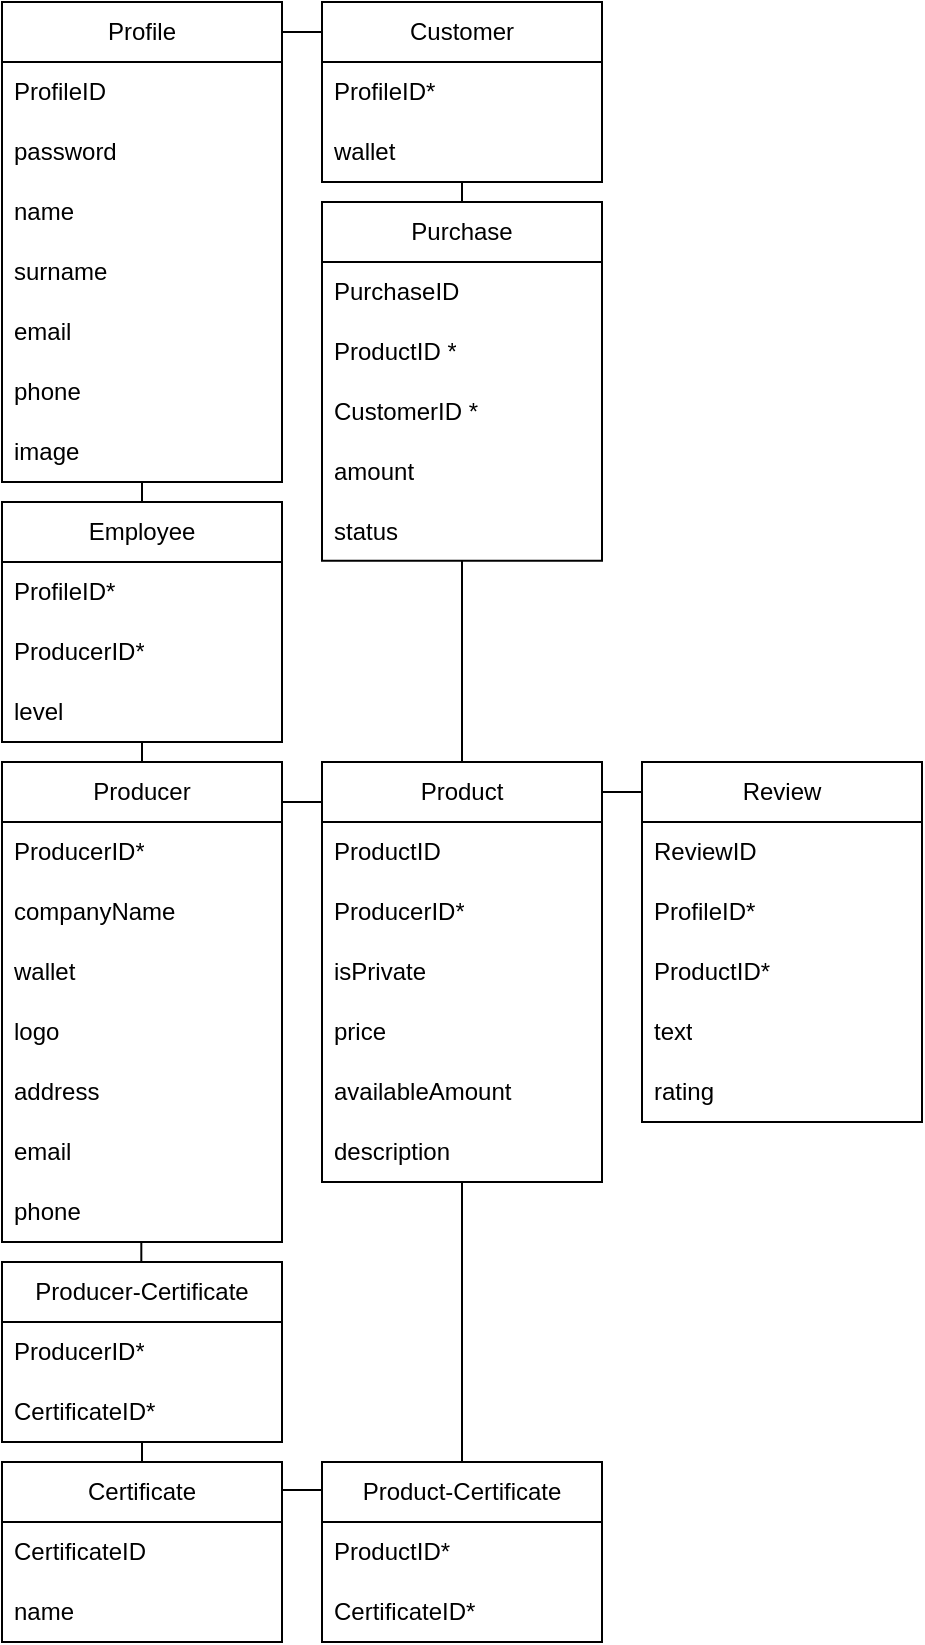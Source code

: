 <mxfile version="22.1.2" type="device">
  <diagram name="Pagina-1" id="by-WCgLiDeiZbBFiAhKn">
    <mxGraphModel dx="613" dy="1930" grid="1" gridSize="10" guides="1" tooltips="1" connect="1" arrows="1" fold="1" page="1" pageScale="1" pageWidth="827" pageHeight="1169" math="0" shadow="0">
      <root>
        <mxCell id="0" />
        <mxCell id="1" parent="0" />
        <mxCell id="ugtmAUjBS-L-Qc8wBgjB-14" value="Product" style="swimlane;fontStyle=0;childLayout=stackLayout;horizontal=1;startSize=30;horizontalStack=0;resizeParent=1;resizeParentMax=0;resizeLast=0;collapsible=1;marginBottom=0;whiteSpace=wrap;html=1;" parent="1" vertex="1">
          <mxGeometry x="350" y="200" width="140" height="210" as="geometry" />
        </mxCell>
        <mxCell id="ugtmAUjBS-L-Qc8wBgjB-15" value="ProductID" style="text;strokeColor=none;fillColor=none;align=left;verticalAlign=middle;spacingLeft=4;spacingRight=4;overflow=hidden;points=[[0,0.5],[1,0.5]];portConstraint=eastwest;rotatable=0;whiteSpace=wrap;html=1;" parent="ugtmAUjBS-L-Qc8wBgjB-14" vertex="1">
          <mxGeometry y="30" width="140" height="30" as="geometry" />
        </mxCell>
        <mxCell id="ugtmAUjBS-L-Qc8wBgjB-16" value="&lt;div&gt;ProducerID*&lt;/div&gt;" style="text;strokeColor=none;fillColor=none;align=left;verticalAlign=middle;spacingLeft=4;spacingRight=4;overflow=hidden;points=[[0,0.5],[1,0.5]];portConstraint=eastwest;rotatable=0;whiteSpace=wrap;html=1;" parent="ugtmAUjBS-L-Qc8wBgjB-14" vertex="1">
          <mxGeometry y="60" width="140" height="30" as="geometry" />
        </mxCell>
        <mxCell id="ugtmAUjBS-L-Qc8wBgjB-24" value="isPrivate" style="text;strokeColor=none;fillColor=none;align=left;verticalAlign=middle;spacingLeft=4;spacingRight=4;overflow=hidden;points=[[0,0.5],[1,0.5]];portConstraint=eastwest;rotatable=0;whiteSpace=wrap;html=1;" parent="ugtmAUjBS-L-Qc8wBgjB-14" vertex="1">
          <mxGeometry y="90" width="140" height="30" as="geometry" />
        </mxCell>
        <mxCell id="ugtmAUjBS-L-Qc8wBgjB-18" value="price" style="text;strokeColor=none;fillColor=none;align=left;verticalAlign=middle;spacingLeft=4;spacingRight=4;overflow=hidden;points=[[0,0.5],[1,0.5]];portConstraint=eastwest;rotatable=0;whiteSpace=wrap;html=1;" parent="ugtmAUjBS-L-Qc8wBgjB-14" vertex="1">
          <mxGeometry y="120" width="140" height="30" as="geometry" />
        </mxCell>
        <mxCell id="ugtmAUjBS-L-Qc8wBgjB-19" value="availableAmount" style="text;strokeColor=none;fillColor=none;align=left;verticalAlign=middle;spacingLeft=4;spacingRight=4;overflow=hidden;points=[[0,0.5],[1,0.5]];portConstraint=eastwest;rotatable=0;whiteSpace=wrap;html=1;" parent="ugtmAUjBS-L-Qc8wBgjB-14" vertex="1">
          <mxGeometry y="150" width="140" height="30" as="geometry" />
        </mxCell>
        <mxCell id="duUajdyd8sqGKyomfyS4-59" value="description" style="text;strokeColor=none;fillColor=none;align=left;verticalAlign=middle;spacingLeft=4;spacingRight=4;overflow=hidden;points=[[0,0.5],[1,0.5]];portConstraint=eastwest;rotatable=0;whiteSpace=wrap;html=1;" parent="ugtmAUjBS-L-Qc8wBgjB-14" vertex="1">
          <mxGeometry y="180" width="140" height="30" as="geometry" />
        </mxCell>
        <mxCell id="ugtmAUjBS-L-Qc8wBgjB-20" value="Purchase" style="swimlane;fontStyle=0;childLayout=stackLayout;horizontal=1;startSize=30;horizontalStack=0;resizeParent=1;resizeParentMax=0;resizeLast=0;collapsible=1;marginBottom=0;whiteSpace=wrap;html=1;" parent="1" vertex="1">
          <mxGeometry x="350" y="-80" width="140" height="179.37" as="geometry" />
        </mxCell>
        <mxCell id="ugtmAUjBS-L-Qc8wBgjB-31" value="PurchaseID" style="text;strokeColor=none;fillColor=none;align=left;verticalAlign=middle;spacingLeft=4;spacingRight=4;overflow=hidden;points=[[0,0.5],[1,0.5]];portConstraint=eastwest;rotatable=0;whiteSpace=wrap;html=1;" parent="ugtmAUjBS-L-Qc8wBgjB-20" vertex="1">
          <mxGeometry y="30" width="140" height="30" as="geometry" />
        </mxCell>
        <mxCell id="ugtmAUjBS-L-Qc8wBgjB-21" value="ProductID * " style="text;strokeColor=none;fillColor=none;align=left;verticalAlign=middle;spacingLeft=4;spacingRight=4;overflow=hidden;points=[[0,0.5],[1,0.5]];portConstraint=eastwest;rotatable=0;whiteSpace=wrap;html=1;" parent="ugtmAUjBS-L-Qc8wBgjB-20" vertex="1">
          <mxGeometry y="60" width="140" height="30" as="geometry" />
        </mxCell>
        <mxCell id="ugtmAUjBS-L-Qc8wBgjB-30" value="CustomerID * " style="text;strokeColor=none;fillColor=none;align=left;verticalAlign=middle;spacingLeft=4;spacingRight=4;overflow=hidden;points=[[0,0.5],[1,0.5]];portConstraint=eastwest;rotatable=0;whiteSpace=wrap;html=1;" parent="ugtmAUjBS-L-Qc8wBgjB-20" vertex="1">
          <mxGeometry y="90" width="140" height="30" as="geometry" />
        </mxCell>
        <mxCell id="ugtmAUjBS-L-Qc8wBgjB-23" value="amount" style="text;strokeColor=none;fillColor=none;align=left;verticalAlign=middle;spacingLeft=4;spacingRight=4;overflow=hidden;points=[[0,0.5],[1,0.5]];portConstraint=eastwest;rotatable=0;whiteSpace=wrap;html=1;" parent="ugtmAUjBS-L-Qc8wBgjB-20" vertex="1">
          <mxGeometry y="120" width="140" height="30" as="geometry" />
        </mxCell>
        <mxCell id="eWWEA7o-6IiQ6sZ510Uf-11" value="status" style="text;strokeColor=none;fillColor=none;align=left;verticalAlign=middle;spacingLeft=4;spacingRight=4;overflow=hidden;points=[[0,0.5],[1,0.5]];portConstraint=eastwest;rotatable=1;whiteSpace=wrap;html=1;movable=1;resizable=1;deletable=1;editable=1;locked=0;connectable=1;" vertex="1" parent="ugtmAUjBS-L-Qc8wBgjB-20">
          <mxGeometry y="150" width="140" height="29.37" as="geometry" />
        </mxCell>
        <mxCell id="ugtmAUjBS-L-Qc8wBgjB-26" value="Customer" style="swimlane;fontStyle=0;childLayout=stackLayout;horizontal=1;startSize=30;horizontalStack=0;resizeParent=1;resizeParentMax=0;resizeLast=0;collapsible=1;marginBottom=0;whiteSpace=wrap;html=1;" parent="1" vertex="1">
          <mxGeometry x="350" y="-180" width="140" height="90" as="geometry" />
        </mxCell>
        <mxCell id="ugtmAUjBS-L-Qc8wBgjB-50" value="&lt;div&gt;ProfileID*&lt;/div&gt;" style="text;strokeColor=none;fillColor=none;align=left;verticalAlign=middle;spacingLeft=4;spacingRight=4;overflow=hidden;points=[[0,0.5],[1,0.5]];portConstraint=eastwest;rotatable=0;whiteSpace=wrap;html=1;" parent="ugtmAUjBS-L-Qc8wBgjB-26" vertex="1">
          <mxGeometry y="30" width="140" height="30" as="geometry" />
        </mxCell>
        <mxCell id="ugtmAUjBS-L-Qc8wBgjB-27" value="wallet" style="text;strokeColor=none;fillColor=none;align=left;verticalAlign=middle;spacingLeft=4;spacingRight=4;overflow=hidden;points=[[0,0.5],[1,0.5]];portConstraint=eastwest;rotatable=0;whiteSpace=wrap;html=1;" parent="ugtmAUjBS-L-Qc8wBgjB-26" vertex="1">
          <mxGeometry y="60" width="140" height="30" as="geometry" />
        </mxCell>
        <mxCell id="ugtmAUjBS-L-Qc8wBgjB-37" value="Profile" style="swimlane;fontStyle=0;childLayout=stackLayout;horizontal=1;startSize=30;horizontalStack=0;resizeParent=1;resizeParentMax=0;resizeLast=0;collapsible=1;marginBottom=0;whiteSpace=wrap;html=1;" parent="1" vertex="1">
          <mxGeometry x="190" y="-180" width="140" height="240" as="geometry" />
        </mxCell>
        <mxCell id="ugtmAUjBS-L-Qc8wBgjB-42" value="ProfileID" style="text;strokeColor=none;fillColor=none;align=left;verticalAlign=middle;spacingLeft=4;spacingRight=4;overflow=hidden;points=[[0,0.5],[1,0.5]];portConstraint=eastwest;rotatable=0;whiteSpace=wrap;html=1;" parent="ugtmAUjBS-L-Qc8wBgjB-37" vertex="1">
          <mxGeometry y="30" width="140" height="30" as="geometry" />
        </mxCell>
        <mxCell id="duUajdyd8sqGKyomfyS4-25" value="password" style="text;strokeColor=none;fillColor=none;align=left;verticalAlign=middle;spacingLeft=4;spacingRight=4;overflow=hidden;points=[[0,0.5],[1,0.5]];portConstraint=eastwest;rotatable=0;whiteSpace=wrap;html=1;" parent="ugtmAUjBS-L-Qc8wBgjB-37" vertex="1">
          <mxGeometry y="60" width="140" height="30" as="geometry" />
        </mxCell>
        <mxCell id="ugtmAUjBS-L-Qc8wBgjB-38" value="name" style="text;strokeColor=none;fillColor=none;align=left;verticalAlign=middle;spacingLeft=4;spacingRight=4;overflow=hidden;points=[[0,0.5],[1,0.5]];portConstraint=eastwest;rotatable=0;whiteSpace=wrap;html=1;" parent="ugtmAUjBS-L-Qc8wBgjB-37" vertex="1">
          <mxGeometry y="90" width="140" height="30" as="geometry" />
        </mxCell>
        <mxCell id="ugtmAUjBS-L-Qc8wBgjB-39" value="surname" style="text;strokeColor=none;fillColor=none;align=left;verticalAlign=middle;spacingLeft=4;spacingRight=4;overflow=hidden;points=[[0,0.5],[1,0.5]];portConstraint=eastwest;rotatable=0;whiteSpace=wrap;html=1;" parent="ugtmAUjBS-L-Qc8wBgjB-37" vertex="1">
          <mxGeometry y="120" width="140" height="30" as="geometry" />
        </mxCell>
        <mxCell id="ugtmAUjBS-L-Qc8wBgjB-41" value="email" style="text;strokeColor=none;fillColor=none;align=left;verticalAlign=middle;spacingLeft=4;spacingRight=4;overflow=hidden;points=[[0,0.5],[1,0.5]];portConstraint=eastwest;rotatable=0;whiteSpace=wrap;html=1;" parent="ugtmAUjBS-L-Qc8wBgjB-37" vertex="1">
          <mxGeometry y="150" width="140" height="30" as="geometry" />
        </mxCell>
        <mxCell id="ugtmAUjBS-L-Qc8wBgjB-40" value="&lt;div&gt;phone&lt;/div&gt;" style="text;strokeColor=none;fillColor=none;align=left;verticalAlign=middle;spacingLeft=4;spacingRight=4;overflow=hidden;points=[[0,0.5],[1,0.5]];portConstraint=eastwest;rotatable=0;whiteSpace=wrap;html=1;" parent="ugtmAUjBS-L-Qc8wBgjB-37" vertex="1">
          <mxGeometry y="180" width="140" height="30" as="geometry" />
        </mxCell>
        <mxCell id="eWWEA7o-6IiQ6sZ510Uf-8" value="image" style="text;strokeColor=none;fillColor=none;align=left;verticalAlign=middle;spacingLeft=4;spacingRight=4;overflow=hidden;points=[[0,0.5],[1,0.5]];portConstraint=eastwest;rotatable=0;whiteSpace=wrap;html=1;" vertex="1" parent="ugtmAUjBS-L-Qc8wBgjB-37">
          <mxGeometry y="210" width="140" height="30" as="geometry" />
        </mxCell>
        <mxCell id="ugtmAUjBS-L-Qc8wBgjB-46" value="Producer" style="swimlane;fontStyle=0;childLayout=stackLayout;horizontal=1;startSize=30;horizontalStack=0;resizeParent=1;resizeParentMax=0;resizeLast=0;collapsible=1;marginBottom=0;whiteSpace=wrap;html=1;" parent="1" vertex="1">
          <mxGeometry x="190" y="200" width="140" height="240" as="geometry" />
        </mxCell>
        <mxCell id="ugtmAUjBS-L-Qc8wBgjB-51" value="ProducerID*" style="text;strokeColor=none;fillColor=none;align=left;verticalAlign=middle;spacingLeft=4;spacingRight=4;overflow=hidden;points=[[0,0.5],[1,0.5]];portConstraint=eastwest;rotatable=0;whiteSpace=wrap;html=1;" parent="ugtmAUjBS-L-Qc8wBgjB-46" vertex="1">
          <mxGeometry y="30" width="140" height="30" as="geometry" />
        </mxCell>
        <mxCell id="duUajdyd8sqGKyomfyS4-27" value="companyName" style="text;strokeColor=none;fillColor=none;align=left;verticalAlign=middle;spacingLeft=4;spacingRight=4;overflow=hidden;points=[[0,0.5],[1,0.5]];portConstraint=eastwest;rotatable=0;whiteSpace=wrap;html=1;" parent="ugtmAUjBS-L-Qc8wBgjB-46" vertex="1">
          <mxGeometry y="60" width="140" height="30" as="geometry" />
        </mxCell>
        <mxCell id="duUajdyd8sqGKyomfyS4-55" value="wallet" style="text;strokeColor=none;fillColor=none;align=left;verticalAlign=middle;spacingLeft=4;spacingRight=4;overflow=hidden;points=[[0,0.5],[1,0.5]];portConstraint=eastwest;rotatable=0;whiteSpace=wrap;html=1;" parent="ugtmAUjBS-L-Qc8wBgjB-46" vertex="1">
          <mxGeometry y="90" width="140" height="30" as="geometry" />
        </mxCell>
        <mxCell id="eWWEA7o-6IiQ6sZ510Uf-16" value="logo" style="text;strokeColor=none;fillColor=none;align=left;verticalAlign=middle;spacingLeft=4;spacingRight=4;overflow=hidden;points=[[0,0.5],[1,0.5]];portConstraint=eastwest;rotatable=0;whiteSpace=wrap;html=1;" vertex="1" parent="ugtmAUjBS-L-Qc8wBgjB-46">
          <mxGeometry y="120" width="140" height="30" as="geometry" />
        </mxCell>
        <mxCell id="eWWEA7o-6IiQ6sZ510Uf-20" value="address" style="text;strokeColor=none;fillColor=none;align=left;verticalAlign=middle;spacingLeft=4;spacingRight=4;overflow=hidden;points=[[0,0.5],[1,0.5]];portConstraint=eastwest;rotatable=0;whiteSpace=wrap;html=1;" vertex="1" parent="ugtmAUjBS-L-Qc8wBgjB-46">
          <mxGeometry y="150" width="140" height="30" as="geometry" />
        </mxCell>
        <mxCell id="eWWEA7o-6IiQ6sZ510Uf-21" value="email" style="text;strokeColor=none;fillColor=none;align=left;verticalAlign=middle;spacingLeft=4;spacingRight=4;overflow=hidden;points=[[0,0.5],[1,0.5]];portConstraint=eastwest;rotatable=0;whiteSpace=wrap;html=1;" vertex="1" parent="ugtmAUjBS-L-Qc8wBgjB-46">
          <mxGeometry y="180" width="140" height="30" as="geometry" />
        </mxCell>
        <mxCell id="eWWEA7o-6IiQ6sZ510Uf-22" value="phone" style="text;strokeColor=none;fillColor=none;align=left;verticalAlign=middle;spacingLeft=4;spacingRight=4;overflow=hidden;points=[[0,0.5],[1,0.5]];portConstraint=eastwest;rotatable=0;whiteSpace=wrap;html=1;" vertex="1" parent="ugtmAUjBS-L-Qc8wBgjB-46">
          <mxGeometry y="210" width="140" height="30" as="geometry" />
        </mxCell>
        <mxCell id="ugtmAUjBS-L-Qc8wBgjB-57" value="Producer-Certificate" style="swimlane;fontStyle=0;childLayout=stackLayout;horizontal=1;startSize=30;horizontalStack=0;resizeParent=1;resizeParentMax=0;resizeLast=0;collapsible=1;marginBottom=0;whiteSpace=wrap;html=1;" parent="1" vertex="1">
          <mxGeometry x="190" y="450" width="140" height="90" as="geometry">
            <mxRectangle x="340" y="-70" width="190" height="30" as="alternateBounds" />
          </mxGeometry>
        </mxCell>
        <mxCell id="ugtmAUjBS-L-Qc8wBgjB-58" value="ProducerID*" style="text;strokeColor=none;fillColor=none;align=left;verticalAlign=middle;spacingLeft=4;spacingRight=4;overflow=hidden;points=[[0,0.5],[1,0.5]];portConstraint=eastwest;rotatable=0;whiteSpace=wrap;html=1;" parent="ugtmAUjBS-L-Qc8wBgjB-57" vertex="1">
          <mxGeometry y="30" width="140" height="30" as="geometry" />
        </mxCell>
        <mxCell id="ugtmAUjBS-L-Qc8wBgjB-59" value="CertificateID*" style="text;strokeColor=none;fillColor=none;align=left;verticalAlign=middle;spacingLeft=4;spacingRight=4;overflow=hidden;points=[[0,0.5],[1,0.5]];portConstraint=eastwest;rotatable=0;whiteSpace=wrap;html=1;" parent="ugtmAUjBS-L-Qc8wBgjB-57" vertex="1">
          <mxGeometry y="60" width="140" height="30" as="geometry" />
        </mxCell>
        <mxCell id="duUajdyd8sqGKyomfyS4-3" value="Certificate" style="swimlane;fontStyle=0;childLayout=stackLayout;horizontal=1;startSize=30;horizontalStack=0;resizeParent=1;resizeParentMax=0;resizeLast=0;collapsible=1;marginBottom=0;whiteSpace=wrap;html=1;" parent="1" vertex="1">
          <mxGeometry x="190" y="550" width="140" height="90" as="geometry" />
        </mxCell>
        <mxCell id="duUajdyd8sqGKyomfyS4-6" value="CertificateID" style="text;strokeColor=none;fillColor=none;align=left;verticalAlign=middle;spacingLeft=4;spacingRight=4;overflow=hidden;points=[[0,0.5],[1,0.5]];portConstraint=eastwest;rotatable=0;whiteSpace=wrap;html=1;" parent="duUajdyd8sqGKyomfyS4-3" vertex="1">
          <mxGeometry y="30" width="140" height="30" as="geometry" />
        </mxCell>
        <mxCell id="duUajdyd8sqGKyomfyS4-11" value="name" style="text;strokeColor=none;fillColor=none;align=left;verticalAlign=middle;spacingLeft=4;spacingRight=4;overflow=hidden;points=[[0,0.5],[1,0.5]];portConstraint=eastwest;rotatable=0;whiteSpace=wrap;html=1;" parent="duUajdyd8sqGKyomfyS4-3" vertex="1">
          <mxGeometry y="60" width="140" height="30" as="geometry" />
        </mxCell>
        <mxCell id="duUajdyd8sqGKyomfyS4-18" value="Product-Certificate" style="swimlane;fontStyle=0;childLayout=stackLayout;horizontal=1;startSize=30;horizontalStack=0;resizeParent=1;resizeParentMax=0;resizeLast=0;collapsible=1;marginBottom=0;whiteSpace=wrap;html=1;" parent="1" vertex="1">
          <mxGeometry x="350" y="550" width="140" height="90" as="geometry" />
        </mxCell>
        <mxCell id="duUajdyd8sqGKyomfyS4-19" value="ProductID*" style="text;strokeColor=none;fillColor=none;align=left;verticalAlign=middle;spacingLeft=4;spacingRight=4;overflow=hidden;points=[[0,0.5],[1,0.5]];portConstraint=eastwest;rotatable=0;whiteSpace=wrap;html=1;" parent="duUajdyd8sqGKyomfyS4-18" vertex="1">
          <mxGeometry y="30" width="140" height="30" as="geometry" />
        </mxCell>
        <mxCell id="duUajdyd8sqGKyomfyS4-20" value="CertificateID*" style="text;strokeColor=none;fillColor=none;align=left;verticalAlign=middle;spacingLeft=4;spacingRight=4;overflow=hidden;points=[[0,0.5],[1,0.5]];portConstraint=eastwest;rotatable=0;whiteSpace=wrap;html=1;" parent="duUajdyd8sqGKyomfyS4-18" vertex="1">
          <mxGeometry y="60" width="140" height="30" as="geometry" />
        </mxCell>
        <mxCell id="duUajdyd8sqGKyomfyS4-26" value="" style="endArrow=none;html=1;rounded=0;" parent="1" edge="1">
          <mxGeometry width="50" height="50" relative="1" as="geometry">
            <mxPoint x="260" y="190" as="sourcePoint" />
            <mxPoint x="260" y="200" as="targetPoint" />
          </mxGeometry>
        </mxCell>
        <mxCell id="duUajdyd8sqGKyomfyS4-30" value="Review" style="swimlane;fontStyle=0;childLayout=stackLayout;horizontal=1;startSize=30;horizontalStack=0;resizeParent=1;resizeParentMax=0;resizeLast=0;collapsible=1;marginBottom=0;whiteSpace=wrap;html=1;" parent="1" vertex="1">
          <mxGeometry x="510" y="200" width="140" height="180" as="geometry" />
        </mxCell>
        <mxCell id="duUajdyd8sqGKyomfyS4-31" value="ReviewID" style="text;strokeColor=none;fillColor=none;align=left;verticalAlign=middle;spacingLeft=4;spacingRight=4;overflow=hidden;points=[[0,0.5],[1,0.5]];portConstraint=eastwest;rotatable=0;whiteSpace=wrap;html=1;" parent="duUajdyd8sqGKyomfyS4-30" vertex="1">
          <mxGeometry y="30" width="140" height="30" as="geometry" />
        </mxCell>
        <mxCell id="duUajdyd8sqGKyomfyS4-32" value="ProfileID*" style="text;strokeColor=none;fillColor=none;align=left;verticalAlign=middle;spacingLeft=4;spacingRight=4;overflow=hidden;points=[[0,0.5],[1,0.5]];portConstraint=eastwest;rotatable=0;whiteSpace=wrap;html=1;" parent="duUajdyd8sqGKyomfyS4-30" vertex="1">
          <mxGeometry y="60" width="140" height="30" as="geometry" />
        </mxCell>
        <mxCell id="duUajdyd8sqGKyomfyS4-33" value="ProductID*" style="text;strokeColor=none;fillColor=none;align=left;verticalAlign=middle;spacingLeft=4;spacingRight=4;overflow=hidden;points=[[0,0.5],[1,0.5]];portConstraint=eastwest;rotatable=0;whiteSpace=wrap;html=1;" parent="duUajdyd8sqGKyomfyS4-30" vertex="1">
          <mxGeometry y="90" width="140" height="30" as="geometry" />
        </mxCell>
        <mxCell id="duUajdyd8sqGKyomfyS4-34" value="text" style="text;strokeColor=none;fillColor=none;align=left;verticalAlign=middle;spacingLeft=4;spacingRight=4;overflow=hidden;points=[[0,0.5],[1,0.5]];portConstraint=eastwest;rotatable=0;whiteSpace=wrap;html=1;" parent="duUajdyd8sqGKyomfyS4-30" vertex="1">
          <mxGeometry y="120" width="140" height="30" as="geometry" />
        </mxCell>
        <mxCell id="duUajdyd8sqGKyomfyS4-35" value="rating" style="text;strokeColor=none;fillColor=none;align=left;verticalAlign=middle;spacingLeft=4;spacingRight=4;overflow=hidden;points=[[0,0.5],[1,0.5]];portConstraint=eastwest;rotatable=0;whiteSpace=wrap;html=1;" parent="duUajdyd8sqGKyomfyS4-30" vertex="1">
          <mxGeometry y="150" width="140" height="30" as="geometry" />
        </mxCell>
        <mxCell id="duUajdyd8sqGKyomfyS4-46" value="" style="endArrow=none;html=1;rounded=0;" parent="1" edge="1">
          <mxGeometry width="50" height="50" relative="1" as="geometry">
            <mxPoint x="350" y="-165" as="sourcePoint" />
            <mxPoint x="330" y="-165" as="targetPoint" />
          </mxGeometry>
        </mxCell>
        <mxCell id="duUajdyd8sqGKyomfyS4-47" value="" style="endArrow=none;html=1;rounded=0;entryX=0.5;entryY=0;entryDx=0;entryDy=0;" parent="1" source="ugtmAUjBS-L-Qc8wBgjB-27" target="ugtmAUjBS-L-Qc8wBgjB-20" edge="1">
          <mxGeometry width="50" height="50" relative="1" as="geometry">
            <mxPoint x="420" y="130" as="sourcePoint" />
            <mxPoint x="470" y="80" as="targetPoint" />
          </mxGeometry>
        </mxCell>
        <mxCell id="duUajdyd8sqGKyomfyS4-50" value="" style="endArrow=none;html=1;rounded=0;" parent="1" edge="1">
          <mxGeometry width="50" height="50" relative="1" as="geometry">
            <mxPoint x="330" y="220" as="sourcePoint" />
            <mxPoint x="350" y="220" as="targetPoint" />
          </mxGeometry>
        </mxCell>
        <mxCell id="duUajdyd8sqGKyomfyS4-53" value="" style="endArrow=none;html=1;rounded=0;entryX=0;entryY=0.083;entryDx=0;entryDy=0;entryPerimeter=0;" parent="1" edge="1" target="duUajdyd8sqGKyomfyS4-30">
          <mxGeometry width="50" height="50" relative="1" as="geometry">
            <mxPoint x="490" y="215" as="sourcePoint" />
            <mxPoint x="500" y="215" as="targetPoint" />
          </mxGeometry>
        </mxCell>
        <mxCell id="duUajdyd8sqGKyomfyS4-56" value="" style="endArrow=none;html=1;rounded=0;" parent="1" edge="1">
          <mxGeometry width="50" height="50" relative="1" as="geometry">
            <mxPoint x="260" y="550" as="sourcePoint" />
            <mxPoint x="260" y="540" as="targetPoint" />
          </mxGeometry>
        </mxCell>
        <mxCell id="duUajdyd8sqGKyomfyS4-57" value="" style="endArrow=none;html=1;rounded=0;" parent="1" edge="1">
          <mxGeometry width="50" height="50" relative="1" as="geometry">
            <mxPoint x="259.66" y="450" as="sourcePoint" />
            <mxPoint x="259.66" y="440" as="targetPoint" />
          </mxGeometry>
        </mxCell>
        <mxCell id="eWWEA7o-6IiQ6sZ510Uf-2" value="Employee" style="swimlane;fontStyle=0;childLayout=stackLayout;horizontal=1;startSize=30;horizontalStack=0;resizeParent=1;resizeParentMax=0;resizeLast=0;collapsible=1;marginBottom=0;whiteSpace=wrap;html=1;" vertex="1" parent="1">
          <mxGeometry x="190" y="70" width="140" height="120" as="geometry" />
        </mxCell>
        <mxCell id="eWWEA7o-6IiQ6sZ510Uf-3" value="ProfileID*" style="text;strokeColor=none;fillColor=none;align=left;verticalAlign=middle;spacingLeft=4;spacingRight=4;overflow=hidden;points=[[0,0.5],[1,0.5]];portConstraint=eastwest;rotatable=0;whiteSpace=wrap;html=1;" vertex="1" parent="eWWEA7o-6IiQ6sZ510Uf-2">
          <mxGeometry y="30" width="140" height="30" as="geometry" />
        </mxCell>
        <mxCell id="eWWEA7o-6IiQ6sZ510Uf-4" value="ProducerID*" style="text;strokeColor=none;fillColor=none;align=left;verticalAlign=middle;spacingLeft=4;spacingRight=4;overflow=hidden;points=[[0,0.5],[1,0.5]];portConstraint=eastwest;rotatable=0;whiteSpace=wrap;html=1;" vertex="1" parent="eWWEA7o-6IiQ6sZ510Uf-2">
          <mxGeometry y="60" width="140" height="30" as="geometry" />
        </mxCell>
        <mxCell id="eWWEA7o-6IiQ6sZ510Uf-5" value="level" style="text;strokeColor=none;fillColor=none;align=left;verticalAlign=middle;spacingLeft=4;spacingRight=4;overflow=hidden;points=[[0,0.5],[1,0.5]];portConstraint=eastwest;rotatable=0;whiteSpace=wrap;html=1;" vertex="1" parent="eWWEA7o-6IiQ6sZ510Uf-2">
          <mxGeometry y="90" width="140" height="30" as="geometry" />
        </mxCell>
        <mxCell id="eWWEA7o-6IiQ6sZ510Uf-6" value="" style="endArrow=none;html=1;rounded=0;" edge="1" parent="1">
          <mxGeometry width="50" height="50" relative="1" as="geometry">
            <mxPoint x="260" y="60" as="sourcePoint" />
            <mxPoint x="260" y="70" as="targetPoint" />
          </mxGeometry>
        </mxCell>
        <mxCell id="eWWEA7o-6IiQ6sZ510Uf-10" value="" style="endArrow=none;html=1;rounded=0;" edge="1" parent="1">
          <mxGeometry width="50" height="50" relative="1" as="geometry">
            <mxPoint x="350" y="564" as="sourcePoint" />
            <mxPoint x="330" y="564" as="targetPoint" />
          </mxGeometry>
        </mxCell>
        <mxCell id="eWWEA7o-6IiQ6sZ510Uf-12" value="" style="endArrow=none;html=1;rounded=0;entryX=0.5;entryY=0;entryDx=0;entryDy=0;" edge="1" parent="1" source="ugtmAUjBS-L-Qc8wBgjB-14" target="duUajdyd8sqGKyomfyS4-18">
          <mxGeometry width="50" height="50" relative="1" as="geometry">
            <mxPoint x="220" y="300" as="sourcePoint" />
            <mxPoint x="270" y="250" as="targetPoint" />
          </mxGeometry>
        </mxCell>
        <mxCell id="eWWEA7o-6IiQ6sZ510Uf-14" value="" style="endArrow=none;html=1;rounded=0;exitX=0.5;exitY=1;exitDx=0;exitDy=0;" edge="1" parent="1" source="ugtmAUjBS-L-Qc8wBgjB-20">
          <mxGeometry width="50" height="50" relative="1" as="geometry">
            <mxPoint x="420" y="110" as="sourcePoint" />
            <mxPoint x="420" y="200" as="targetPoint" />
          </mxGeometry>
        </mxCell>
      </root>
    </mxGraphModel>
  </diagram>
</mxfile>
